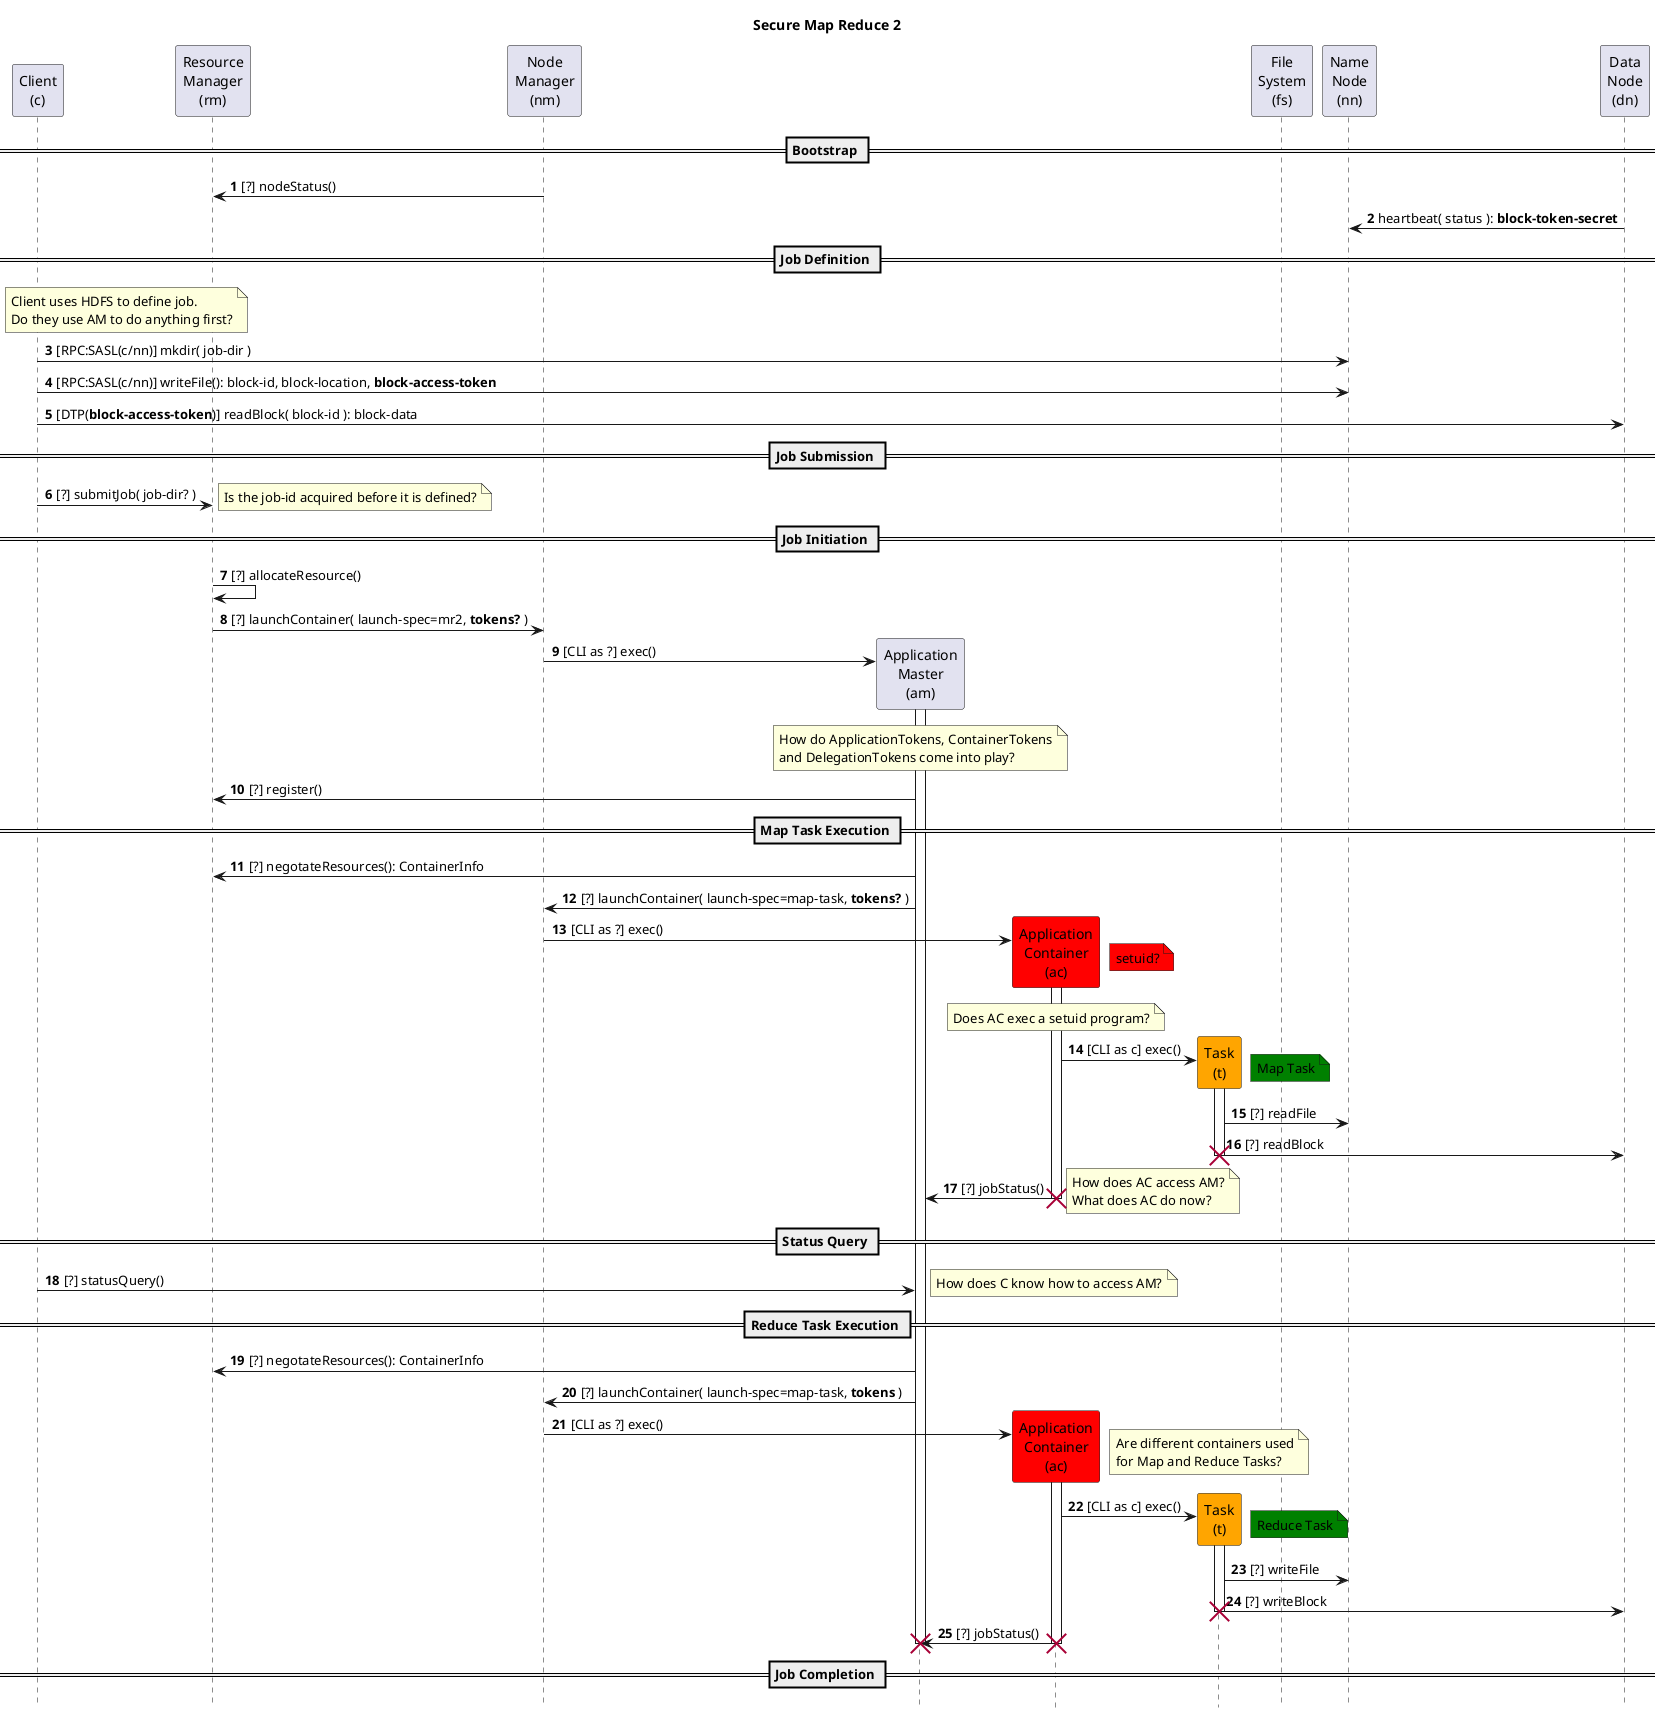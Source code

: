 @startuml
title Secure Map Reduce 2
autonumber
hide footbox

participant "Client\n(c)" as C
participant "Resource\nManager\n(rm)" as RM
participant "Node\nManager\n(nm)" as NM
participant "Application\nMaster\n(am)" as AM
participant "Application\nContainer\n(ac)" as AC #red
participant "Task\n(t)" as T #orange
participant "File\nSystem\n(fs)" as FS
participant "Name\nNode\n(nn)" as NN
participant "Data\nNode\n(dn)" as DN

== Bootstrap ==

NM->RM: [?] nodeStatus()
DN->NN: heartbeat( status ): <b>block-token-secret</b>

== Job Definition ==

  note over C,RM: Client uses HDFS to define job.\nDo they use AM to do anything first?
C->NN: [RPC:SASL(c/nn)] mkdir( job-dir )
C->NN: [RPC:SASL(c/nn)] writeFile(): block-id, block-location, <b>block-access-token</b>
C->DN: [DTP(<b>block-access-token</b>)] readBlock( block-id ): block-data

== Job Submission ==

C->RM: [?] submitJob( job-dir? )
  note right: Is the job-id acquired before it is defined?

== Job Initiation ==

RM->RM: [?] allocateResource()
RM->NM: [?] launchContainer( launch-spec=mr2, <b>tokens?</b> )
  create AM
NM->AM: [CLI as ?] exec()
  note over AM: How do ApplicationTokens, ContainerTokens\nand DelegationTokens come into play?
  activate AM
AM->RM: [?] register()

== Map Task Execution ==

AM->RM: [?] negotateResources(): ContainerInfo
AM->NM: [?] launchContainer( launch-spec=map-task, <b>tokens?</b> )
  create AC
NM->AC: [CLI as ?] exec()
  note right #red: setuid?
  note over AC: Does AC exec a setuid program?
  activate AC
  create T
AC->T: [CLI as c] exec()
  note right #green: Map Task
  activate T
  T->NN: [?] readFile
  T->DN: [?] readBlock
  deactivate T
  destroy T
AC->AM: [?] jobStatus()
  note right: How does AC access AM?\nWhat does AC do now?
  deactivate AC
  destroy AC

== Status Query ==

C->AM: [?] statusQuery()
  note right: How does C know how to access AM?

== Reduce Task Execution ==

AM->RM: [?] negotateResources(): ContainerInfo
AM->NM: [?] launchContainer( launch-spec=map-task, <b>tokens</b> )
  create AC
NM->AC: [CLI as ?] exec()
  note right: Are different containers used\nfor Map and Reduce Tasks?
  activate AC
  create T
AC->T: [CLI as c] exec()
  note right #green: Reduce Task
  activate T
  T->NN: [?] writeFile
  T->DN: [?] writeBlock
  deactivate T
  destroy T
AC->AM: [?] jobStatus()
  deactivate AC
  destroy AC

== Job Completion ==

deactivate AM
destroy AM

@enduml